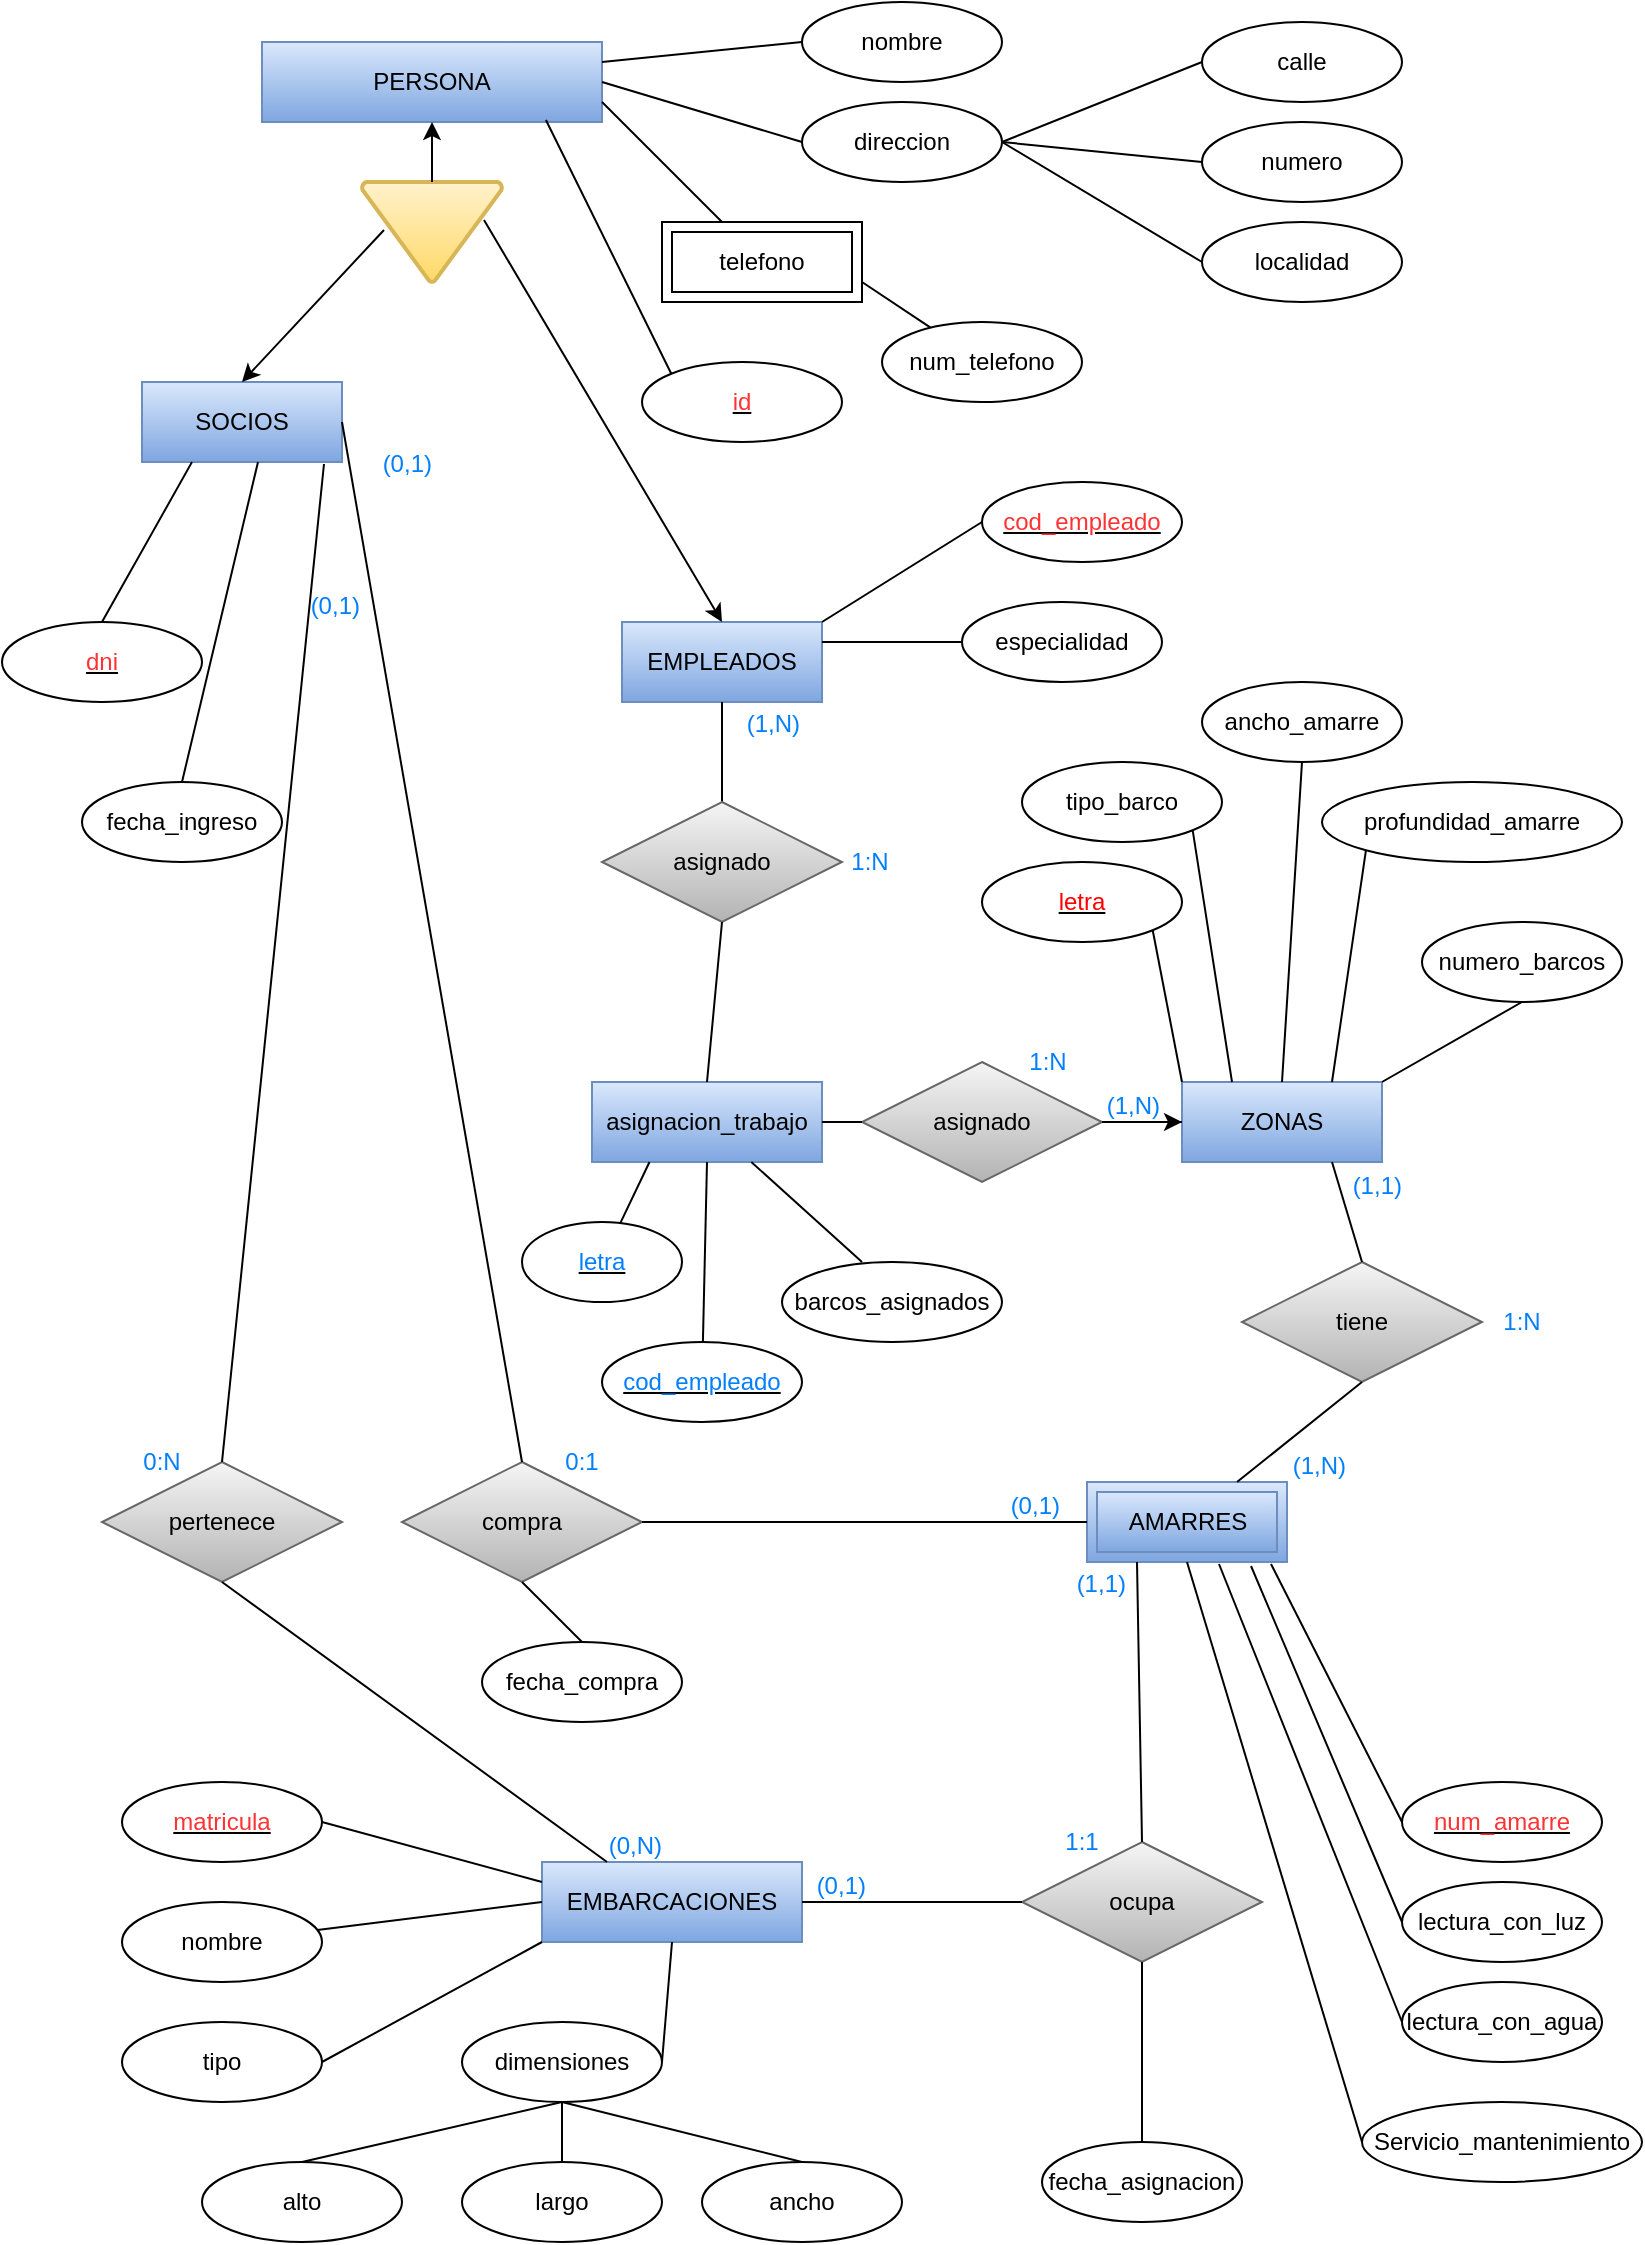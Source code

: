 <mxfile version="13.9.9" type="device"><diagram id="R2lEEEUBdFMjLlhIrx00" name="Page-1"><mxGraphModel dx="1086" dy="776" grid="1" gridSize="10" guides="1" tooltips="1" connect="1" arrows="1" fold="1" page="1" pageScale="1" pageWidth="827" pageHeight="1169" math="0" shadow="0" extFonts="Permanent Marker^https://fonts.googleapis.com/css?family=Permanent+Marker"><root><mxCell id="0"/><mxCell id="1" parent="0"/><mxCell id="LPKPmYWcQGekoc84c3R1-1" value="SOCIOS" style="whiteSpace=wrap;html=1;align=center;fillColor=#dae8fc;strokeColor=#6c8ebf;gradientColor=#7ea6e0;" parent="1" vertex="1"><mxGeometry x="70" y="210" width="100" height="40" as="geometry"/></mxCell><mxCell id="LPKPmYWcQGekoc84c3R1-2" value="AMARRES" style="shape=ext;margin=3;double=1;whiteSpace=wrap;html=1;align=center;fillColor=#dae8fc;strokeColor=#6c8ebf;gradientColor=#7ea6e0;" parent="1" vertex="1"><mxGeometry x="542.5" y="760" width="100" height="40" as="geometry"/></mxCell><mxCell id="LPKPmYWcQGekoc84c3R1-3" value="EMBARCACIONES" style="whiteSpace=wrap;html=1;align=center;fillColor=#dae8fc;strokeColor=#6c8ebf;gradientColor=#7ea6e0;" parent="1" vertex="1"><mxGeometry x="270" y="950" width="130" height="40" as="geometry"/></mxCell><mxCell id="LPKPmYWcQGekoc84c3R1-4" value="ZONAS" style="whiteSpace=wrap;html=1;align=center;fillColor=#dae8fc;strokeColor=#6c8ebf;gradientColor=#7ea6e0;" parent="1" vertex="1"><mxGeometry x="590" y="560" width="100" height="40" as="geometry"/></mxCell><mxCell id="LPKPmYWcQGekoc84c3R1-5" value="EMPLEADOS" style="whiteSpace=wrap;html=1;align=center;fillColor=#dae8fc;strokeColor=#6c8ebf;gradientColor=#7ea6e0;" parent="1" vertex="1"><mxGeometry x="310" y="330" width="100" height="40" as="geometry"/></mxCell><mxCell id="LPKPmYWcQGekoc84c3R1-9" value="PERSONA" style="whiteSpace=wrap;html=1;align=center;fillColor=#dae8fc;strokeColor=#6c8ebf;gradientColor=#7ea6e0;" parent="1" vertex="1"><mxGeometry x="130" y="40" width="170" height="40" as="geometry"/></mxCell><mxCell id="LPKPmYWcQGekoc84c3R1-10" value="" style="strokeWidth=2;html=1;shape=mxgraph.flowchart.merge_or_storage;whiteSpace=wrap;fillColor=#fff2cc;strokeColor=#d6b656;gradientColor=#ffd966;" parent="1" vertex="1"><mxGeometry x="180" y="110" width="70" height="50" as="geometry"/></mxCell><mxCell id="LPKPmYWcQGekoc84c3R1-17" value="" style="endArrow=classic;html=1;entryX=0.5;entryY=1;entryDx=0;entryDy=0;exitX=0.5;exitY=0;exitDx=0;exitDy=0;exitPerimeter=0;" parent="1" source="LPKPmYWcQGekoc84c3R1-10" target="LPKPmYWcQGekoc84c3R1-9" edge="1"><mxGeometry width="50" height="50" relative="1" as="geometry"><mxPoint x="440" y="430" as="sourcePoint"/><mxPoint x="490" y="380" as="targetPoint"/></mxGeometry></mxCell><mxCell id="LPKPmYWcQGekoc84c3R1-21" value="" style="endArrow=classic;html=1;entryX=0.5;entryY=0;entryDx=0;entryDy=0;" parent="1" target="LPKPmYWcQGekoc84c3R1-5" edge="1"><mxGeometry width="50" height="50" relative="1" as="geometry"><mxPoint x="241" y="129" as="sourcePoint"/><mxPoint x="490" y="380" as="targetPoint"/></mxGeometry></mxCell><mxCell id="LPKPmYWcQGekoc84c3R1-22" value="" style="endArrow=classic;html=1;entryX=0.5;entryY=0;entryDx=0;entryDy=0;exitX=0.157;exitY=0.48;exitDx=0;exitDy=0;exitPerimeter=0;" parent="1" source="LPKPmYWcQGekoc84c3R1-10" target="LPKPmYWcQGekoc84c3R1-1" edge="1"><mxGeometry width="50" height="50" relative="1" as="geometry"><mxPoint x="440" y="430" as="sourcePoint"/><mxPoint x="490" y="380" as="targetPoint"/></mxGeometry></mxCell><mxCell id="LPKPmYWcQGekoc84c3R1-23" value="nombre" style="ellipse;whiteSpace=wrap;html=1;align=center;" parent="1" vertex="1"><mxGeometry x="400" y="20" width="100" height="40" as="geometry"/></mxCell><mxCell id="LPKPmYWcQGekoc84c3R1-24" value="num_telefono" style="ellipse;whiteSpace=wrap;html=1;align=center;" parent="1" vertex="1"><mxGeometry x="440" y="180" width="100" height="40" as="geometry"/></mxCell><mxCell id="LPKPmYWcQGekoc84c3R1-25" value="direccion" style="ellipse;whiteSpace=wrap;html=1;align=center;" parent="1" vertex="1"><mxGeometry x="400" y="70" width="100" height="40" as="geometry"/></mxCell><mxCell id="LPKPmYWcQGekoc84c3R1-26" value="" style="endArrow=none;html=1;rounded=0;exitX=1;exitY=0.25;exitDx=0;exitDy=0;entryX=0;entryY=0.5;entryDx=0;entryDy=0;" parent="1" source="LPKPmYWcQGekoc84c3R1-9" target="LPKPmYWcQGekoc84c3R1-23" edge="1"><mxGeometry relative="1" as="geometry"><mxPoint x="380" y="410" as="sourcePoint"/><mxPoint x="540" y="410" as="targetPoint"/></mxGeometry></mxCell><mxCell id="LPKPmYWcQGekoc84c3R1-27" value="" style="endArrow=none;html=1;rounded=0;exitX=1;exitY=0.5;exitDx=0;exitDy=0;entryX=0;entryY=0.5;entryDx=0;entryDy=0;" parent="1" source="LPKPmYWcQGekoc84c3R1-9" target="LPKPmYWcQGekoc84c3R1-25" edge="1"><mxGeometry relative="1" as="geometry"><mxPoint x="380" y="100" as="sourcePoint"/><mxPoint x="540" y="100" as="targetPoint"/></mxGeometry></mxCell><mxCell id="LPKPmYWcQGekoc84c3R1-29" value="fecha_ingreso" style="ellipse;whiteSpace=wrap;html=1;align=center;" parent="1" vertex="1"><mxGeometry x="40" y="410" width="100" height="40" as="geometry"/></mxCell><mxCell id="LPKPmYWcQGekoc84c3R1-30" value="&lt;font color=&quot;#ff3333&quot;&gt;dni&lt;/font&gt;" style="ellipse;whiteSpace=wrap;html=1;align=center;fontStyle=4;" parent="1" vertex="1"><mxGeometry y="330" width="100" height="40" as="geometry"/></mxCell><mxCell id="LPKPmYWcQGekoc84c3R1-31" value="" style="endArrow=none;html=1;rounded=0;exitX=0.25;exitY=1;exitDx=0;exitDy=0;entryX=0.5;entryY=0;entryDx=0;entryDy=0;" parent="1" source="LPKPmYWcQGekoc84c3R1-1" target="LPKPmYWcQGekoc84c3R1-30" edge="1"><mxGeometry relative="1" as="geometry"><mxPoint x="380" y="300" as="sourcePoint"/><mxPoint x="540" y="300" as="targetPoint"/></mxGeometry></mxCell><mxCell id="LPKPmYWcQGekoc84c3R1-32" value="" style="endArrow=none;html=1;rounded=0;exitX=0.58;exitY=1;exitDx=0;exitDy=0;exitPerimeter=0;entryX=0.5;entryY=0;entryDx=0;entryDy=0;" parent="1" source="LPKPmYWcQGekoc84c3R1-1" target="LPKPmYWcQGekoc84c3R1-29" edge="1"><mxGeometry relative="1" as="geometry"><mxPoint x="350" y="300" as="sourcePoint"/><mxPoint x="510" y="300" as="targetPoint"/></mxGeometry></mxCell><mxCell id="LPKPmYWcQGekoc84c3R1-33" value="nombre" style="ellipse;whiteSpace=wrap;html=1;align=center;" parent="1" vertex="1"><mxGeometry x="60" y="970" width="100" height="40" as="geometry"/></mxCell><mxCell id="LPKPmYWcQGekoc84c3R1-34" value="tipo" style="ellipse;whiteSpace=wrap;html=1;align=center;" parent="1" vertex="1"><mxGeometry x="60" y="1030" width="100" height="40" as="geometry"/></mxCell><mxCell id="LPKPmYWcQGekoc84c3R1-35" value="dimensiones" style="ellipse;whiteSpace=wrap;html=1;align=center;" parent="1" vertex="1"><mxGeometry x="230" y="1030" width="100" height="40" as="geometry"/></mxCell><mxCell id="LPKPmYWcQGekoc84c3R1-36" value="&lt;font color=&quot;#ff3333&quot;&gt;matricula&lt;/font&gt;" style="ellipse;whiteSpace=wrap;html=1;align=center;fontStyle=4;" parent="1" vertex="1"><mxGeometry x="60" y="910" width="100" height="40" as="geometry"/></mxCell><mxCell id="LPKPmYWcQGekoc84c3R1-37" value="" style="endArrow=none;html=1;rounded=0;entryX=1;entryY=0.5;entryDx=0;entryDy=0;exitX=0;exitY=0.25;exitDx=0;exitDy=0;" parent="1" source="LPKPmYWcQGekoc84c3R1-3" target="LPKPmYWcQGekoc84c3R1-36" edge="1"><mxGeometry relative="1" as="geometry"><mxPoint x="280" y="539" as="sourcePoint"/><mxPoint x="510" y="600" as="targetPoint"/></mxGeometry></mxCell><mxCell id="LPKPmYWcQGekoc84c3R1-38" value="" style="endArrow=none;html=1;rounded=0;exitX=0;exitY=0.5;exitDx=0;exitDy=0;" parent="1" source="LPKPmYWcQGekoc84c3R1-3" target="LPKPmYWcQGekoc84c3R1-33" edge="1"><mxGeometry relative="1" as="geometry"><mxPoint x="201" y="500" as="sourcePoint"/><mxPoint x="510" y="600" as="targetPoint"/></mxGeometry></mxCell><mxCell id="LPKPmYWcQGekoc84c3R1-39" value="" style="endArrow=none;html=1;rounded=0;entryX=1;entryY=0.5;entryDx=0;entryDy=0;exitX=0.5;exitY=1;exitDx=0;exitDy=0;" parent="1" source="LPKPmYWcQGekoc84c3R1-3" target="LPKPmYWcQGekoc84c3R1-35" edge="1"><mxGeometry relative="1" as="geometry"><mxPoint x="350" y="730" as="sourcePoint"/><mxPoint x="510" y="600" as="targetPoint"/></mxGeometry></mxCell><mxCell id="LPKPmYWcQGekoc84c3R1-40" value="" style="endArrow=none;html=1;rounded=0;exitX=0;exitY=1;exitDx=0;exitDy=0;entryX=1;entryY=0.5;entryDx=0;entryDy=0;" parent="1" source="LPKPmYWcQGekoc84c3R1-3" target="LPKPmYWcQGekoc84c3R1-34" edge="1"><mxGeometry relative="1" as="geometry"><mxPoint x="350" y="600" as="sourcePoint"/><mxPoint x="510" y="600" as="targetPoint"/></mxGeometry></mxCell><mxCell id="LPKPmYWcQGekoc84c3R1-41" value="lectura_con_agua" style="ellipse;whiteSpace=wrap;html=1;align=center;" parent="1" vertex="1"><mxGeometry x="700" y="1010" width="100" height="40" as="geometry"/></mxCell><mxCell id="LPKPmYWcQGekoc84c3R1-42" value="lectura_con_luz" style="ellipse;whiteSpace=wrap;html=1;align=center;" parent="1" vertex="1"><mxGeometry x="700" y="960" width="100" height="40" as="geometry"/></mxCell><mxCell id="LPKPmYWcQGekoc84c3R1-43" value="Servicio_mantenimiento" style="ellipse;whiteSpace=wrap;html=1;align=center;" parent="1" vertex="1"><mxGeometry x="680" y="1070" width="140" height="40" as="geometry"/></mxCell><mxCell id="LPKPmYWcQGekoc84c3R1-44" value="&lt;font color=&quot;#ff3333&quot;&gt;num_amarre&lt;/font&gt;" style="ellipse;whiteSpace=wrap;html=1;align=center;fontStyle=4;" parent="1" vertex="1"><mxGeometry x="700" y="910" width="100" height="40" as="geometry"/></mxCell><mxCell id="LPKPmYWcQGekoc84c3R1-45" value="" style="endArrow=none;html=1;rounded=0;entryX=0;entryY=0.5;entryDx=0;entryDy=0;exitX=0.92;exitY=1.025;exitDx=0;exitDy=0;exitPerimeter=0;" parent="1" source="LPKPmYWcQGekoc84c3R1-2" target="LPKPmYWcQGekoc84c3R1-44" edge="1"><mxGeometry relative="1" as="geometry"><mxPoint x="350" y="600" as="sourcePoint"/><mxPoint x="510" y="600" as="targetPoint"/></mxGeometry></mxCell><mxCell id="LPKPmYWcQGekoc84c3R1-46" value="" style="endArrow=none;html=1;rounded=0;entryX=0;entryY=0.5;entryDx=0;entryDy=0;exitX=0.5;exitY=1;exitDx=0;exitDy=0;" parent="1" source="LPKPmYWcQGekoc84c3R1-2" target="LPKPmYWcQGekoc84c3R1-43" edge="1"><mxGeometry relative="1" as="geometry"><mxPoint x="350" y="600" as="sourcePoint"/><mxPoint x="510" y="600" as="targetPoint"/></mxGeometry></mxCell><mxCell id="LPKPmYWcQGekoc84c3R1-47" value="" style="endArrow=none;html=1;rounded=0;entryX=0;entryY=0.5;entryDx=0;entryDy=0;exitX=0.82;exitY=1.05;exitDx=0;exitDy=0;exitPerimeter=0;" parent="1" source="LPKPmYWcQGekoc84c3R1-2" target="LPKPmYWcQGekoc84c3R1-42" edge="1"><mxGeometry relative="1" as="geometry"><mxPoint x="640" y="810" as="sourcePoint"/><mxPoint x="510" y="600" as="targetPoint"/></mxGeometry></mxCell><mxCell id="LPKPmYWcQGekoc84c3R1-48" value="" style="endArrow=none;html=1;rounded=0;entryX=0;entryY=0.5;entryDx=0;entryDy=0;exitX=0.66;exitY=1.025;exitDx=0;exitDy=0;exitPerimeter=0;" parent="1" source="LPKPmYWcQGekoc84c3R1-2" target="LPKPmYWcQGekoc84c3R1-41" edge="1"><mxGeometry relative="1" as="geometry"><mxPoint x="350" y="600" as="sourcePoint"/><mxPoint x="510" y="600" as="targetPoint"/></mxGeometry></mxCell><mxCell id="LPKPmYWcQGekoc84c3R1-49" value="pertenece" style="shape=rhombus;perimeter=rhombusPerimeter;whiteSpace=wrap;html=1;align=center;fillColor=#f5f5f5;strokeColor=#666666;gradientColor=#b3b3b3;" parent="1" vertex="1"><mxGeometry x="50" y="750" width="120" height="60" as="geometry"/></mxCell><mxCell id="LPKPmYWcQGekoc84c3R1-50" value="" style="endArrow=none;html=1;rounded=0;exitX=0.5;exitY=1;exitDx=0;exitDy=0;entryX=0.25;entryY=0;entryDx=0;entryDy=0;" parent="1" source="LPKPmYWcQGekoc84c3R1-49" target="LPKPmYWcQGekoc84c3R1-3" edge="1"><mxGeometry relative="1" as="geometry"><mxPoint x="350" y="400" as="sourcePoint"/><mxPoint x="510" y="400" as="targetPoint"/></mxGeometry></mxCell><mxCell id="LPKPmYWcQGekoc84c3R1-51" value="&lt;font color=&quot;#007fff&quot;&gt;(0,N)&lt;/font&gt;" style="resizable=0;html=1;align=right;verticalAlign=bottom;" parent="LPKPmYWcQGekoc84c3R1-50" connectable="0" vertex="1"><mxGeometry x="1" relative="1" as="geometry"><mxPoint x="27.56" y="0.19" as="offset"/></mxGeometry></mxCell><mxCell id="LPKPmYWcQGekoc84c3R1-52" value="" style="endArrow=none;html=1;rounded=0;entryX=0.91;entryY=1.025;entryDx=0;entryDy=0;exitX=0.5;exitY=0;exitDx=0;exitDy=0;entryPerimeter=0;" parent="1" source="LPKPmYWcQGekoc84c3R1-49" target="LPKPmYWcQGekoc84c3R1-1" edge="1"><mxGeometry relative="1" as="geometry"><mxPoint x="350" y="400" as="sourcePoint"/><mxPoint x="510" y="400" as="targetPoint"/></mxGeometry></mxCell><mxCell id="LPKPmYWcQGekoc84c3R1-53" value="&lt;font color=&quot;#007fff&quot;&gt;(0,1)&lt;/font&gt;" style="resizable=0;html=1;align=right;verticalAlign=bottom;" parent="LPKPmYWcQGekoc84c3R1-52" connectable="0" vertex="1"><mxGeometry x="1" relative="1" as="geometry"><mxPoint x="18.96" y="79.4" as="offset"/></mxGeometry></mxCell><mxCell id="LPKPmYWcQGekoc84c3R1-54" value="compra" style="shape=rhombus;perimeter=rhombusPerimeter;whiteSpace=wrap;html=1;align=center;fillColor=#f5f5f5;strokeColor=#666666;gradientColor=#b3b3b3;" parent="1" vertex="1"><mxGeometry x="200" y="750" width="120" height="60" as="geometry"/></mxCell><mxCell id="LPKPmYWcQGekoc84c3R1-55" value="" style="endArrow=none;html=1;rounded=0;exitX=1;exitY=0.5;exitDx=0;exitDy=0;entryX=0.5;entryY=0;entryDx=0;entryDy=0;" parent="1" source="LPKPmYWcQGekoc84c3R1-1" target="LPKPmYWcQGekoc84c3R1-54" edge="1"><mxGeometry relative="1" as="geometry"><mxPoint x="350" y="400" as="sourcePoint"/><mxPoint x="510" y="400" as="targetPoint"/><Array as="points"/></mxGeometry></mxCell><mxCell id="LPKPmYWcQGekoc84c3R1-56" value="" style="endArrow=none;html=1;rounded=0;entryX=0;entryY=0.5;entryDx=0;entryDy=0;exitX=1;exitY=0.5;exitDx=0;exitDy=0;" parent="1" source="LPKPmYWcQGekoc84c3R1-54" target="LPKPmYWcQGekoc84c3R1-2" edge="1"><mxGeometry relative="1" as="geometry"><mxPoint x="350" y="400" as="sourcePoint"/><mxPoint x="510" y="400" as="targetPoint"/></mxGeometry></mxCell><mxCell id="LPKPmYWcQGekoc84c3R1-57" value="&lt;span style=&quot;color: rgb(0 , 127 , 255)&quot;&gt;(0,1)&lt;/span&gt;" style="resizable=0;html=1;align=right;verticalAlign=bottom;" parent="LPKPmYWcQGekoc84c3R1-56" connectable="0" vertex="1"><mxGeometry x="1" relative="1" as="geometry"><mxPoint x="-13" as="offset"/></mxGeometry></mxCell><mxCell id="LPKPmYWcQGekoc84c3R1-61" value="" style="endArrow=none;html=1;rounded=0;entryX=0.5;entryY=1;entryDx=0;entryDy=0;exitX=0.5;exitY=0;exitDx=0;exitDy=0;" parent="1" target="LPKPmYWcQGekoc84c3R1-54" edge="1"><mxGeometry relative="1" as="geometry"><mxPoint x="290" y="840" as="sourcePoint"/><mxPoint x="510" y="400" as="targetPoint"/></mxGeometry></mxCell><mxCell id="LPKPmYWcQGekoc84c3R1-62" value="ocupa" style="shape=rhombus;perimeter=rhombusPerimeter;whiteSpace=wrap;html=1;align=center;fillColor=#f5f5f5;strokeColor=#666666;gradientColor=#b3b3b3;" parent="1" vertex="1"><mxGeometry x="510" y="940" width="120" height="60" as="geometry"/></mxCell><mxCell id="LPKPmYWcQGekoc84c3R1-63" value="" style="endArrow=none;html=1;rounded=0;entryX=0.25;entryY=1;entryDx=0;entryDy=0;exitX=0.5;exitY=0;exitDx=0;exitDy=0;" parent="1" source="LPKPmYWcQGekoc84c3R1-62" target="LPKPmYWcQGekoc84c3R1-2" edge="1"><mxGeometry relative="1" as="geometry"><mxPoint x="350" y="560" as="sourcePoint"/><mxPoint x="510" y="560" as="targetPoint"/></mxGeometry></mxCell><mxCell id="LPKPmYWcQGekoc84c3R1-64" value="&lt;span style=&quot;color: rgb(0 , 127 , 255)&quot;&gt;(1,1)&lt;/span&gt;" style="resizable=0;html=1;align=right;verticalAlign=bottom;" parent="LPKPmYWcQGekoc84c3R1-63" connectable="0" vertex="1"><mxGeometry x="1" relative="1" as="geometry"><mxPoint x="-4.93" y="19.62" as="offset"/></mxGeometry></mxCell><mxCell id="LPKPmYWcQGekoc84c3R1-65" value="" style="endArrow=none;html=1;rounded=0;entryX=1;entryY=0.5;entryDx=0;entryDy=0;exitX=0;exitY=0.5;exitDx=0;exitDy=0;" parent="1" source="LPKPmYWcQGekoc84c3R1-62" target="LPKPmYWcQGekoc84c3R1-3" edge="1"><mxGeometry relative="1" as="geometry"><mxPoint x="350" y="560" as="sourcePoint"/><mxPoint x="510" y="560" as="targetPoint"/><Array as="points"><mxPoint x="470" y="970"/></Array></mxGeometry></mxCell><mxCell id="LPKPmYWcQGekoc84c3R1-66" value="&lt;span style=&quot;color: rgb(0 , 127 , 255)&quot;&gt;(0,1)&lt;/span&gt;" style="resizable=0;html=1;align=right;verticalAlign=bottom;" parent="LPKPmYWcQGekoc84c3R1-65" connectable="0" vertex="1"><mxGeometry x="1" relative="1" as="geometry"><mxPoint x="32.5" as="offset"/></mxGeometry></mxCell><mxCell id="LPKPmYWcQGekoc84c3R1-68" value="" style="endArrow=none;html=1;rounded=0;entryX=0.5;entryY=1;entryDx=0;entryDy=0;exitX=0.5;exitY=0;exitDx=0;exitDy=0;" parent="1" target="LPKPmYWcQGekoc84c3R1-62" edge="1"><mxGeometry relative="1" as="geometry"><mxPoint x="570" y="1090" as="sourcePoint"/><mxPoint x="510" y="560" as="targetPoint"/></mxGeometry></mxCell><mxCell id="LPKPmYWcQGekoc84c3R1-69" value="tiene" style="shape=rhombus;perimeter=rhombusPerimeter;whiteSpace=wrap;html=1;align=center;fillColor=#f5f5f5;strokeColor=#666666;gradientColor=#b3b3b3;" parent="1" vertex="1"><mxGeometry x="620" y="650" width="120" height="60" as="geometry"/></mxCell><mxCell id="LPKPmYWcQGekoc84c3R1-70" value="" style="endArrow=none;html=1;rounded=0;entryX=0.75;entryY=1;entryDx=0;entryDy=0;exitX=0.5;exitY=0;exitDx=0;exitDy=0;" parent="1" source="LPKPmYWcQGekoc84c3R1-69" target="LPKPmYWcQGekoc84c3R1-4" edge="1"><mxGeometry relative="1" as="geometry"><mxPoint x="350" y="560" as="sourcePoint"/><mxPoint x="510" y="560" as="targetPoint"/></mxGeometry></mxCell><mxCell id="LPKPmYWcQGekoc84c3R1-71" value="&lt;span style=&quot;color: rgb(0 , 127 , 255)&quot;&gt;(1,1)&lt;/span&gt;" style="resizable=0;html=1;align=right;verticalAlign=bottom;" parent="LPKPmYWcQGekoc84c3R1-70" connectable="0" vertex="1"><mxGeometry x="1" relative="1" as="geometry"><mxPoint x="35.04" y="19.97" as="offset"/></mxGeometry></mxCell><mxCell id="LPKPmYWcQGekoc84c3R1-72" value="" style="endArrow=none;html=1;rounded=0;entryX=0.75;entryY=0;entryDx=0;entryDy=0;exitX=0.5;exitY=1;exitDx=0;exitDy=0;" parent="1" source="LPKPmYWcQGekoc84c3R1-69" target="LPKPmYWcQGekoc84c3R1-2" edge="1"><mxGeometry relative="1" as="geometry"><mxPoint x="350" y="560" as="sourcePoint"/><mxPoint x="510" y="560" as="targetPoint"/></mxGeometry></mxCell><mxCell id="LPKPmYWcQGekoc84c3R1-73" value="&lt;span style=&quot;color: rgb(0 , 127 , 255)&quot;&gt;(1,N)&lt;/span&gt;" style="resizable=0;html=1;align=right;verticalAlign=bottom;" parent="LPKPmYWcQGekoc84c3R1-72" connectable="0" vertex="1"><mxGeometry x="1" relative="1" as="geometry"><mxPoint x="54.69" y="0.19" as="offset"/></mxGeometry></mxCell><mxCell id="Xcz89lNE44tiMitA4Vwm-18" value="" style="edgeStyle=orthogonalEdgeStyle;rounded=0;orthogonalLoop=1;jettySize=auto;html=1;" parent="1" source="LPKPmYWcQGekoc84c3R1-74" target="LPKPmYWcQGekoc84c3R1-4" edge="1"><mxGeometry relative="1" as="geometry"/></mxCell><mxCell id="LPKPmYWcQGekoc84c3R1-74" value="asignado" style="shape=rhombus;perimeter=rhombusPerimeter;whiteSpace=wrap;html=1;align=center;fillColor=#f5f5f5;strokeColor=#666666;gradientColor=#b3b3b3;" parent="1" vertex="1"><mxGeometry x="430" y="550" width="120" height="60" as="geometry"/></mxCell><mxCell id="LPKPmYWcQGekoc84c3R1-75" value="" style="endArrow=none;html=1;rounded=0;entryX=0.5;entryY=1;entryDx=0;entryDy=0;" parent="1" target="LPKPmYWcQGekoc84c3R1-5" edge="1"><mxGeometry relative="1" as="geometry"><mxPoint x="360" y="420" as="sourcePoint"/><mxPoint x="510" y="460" as="targetPoint"/></mxGeometry></mxCell><mxCell id="LPKPmYWcQGekoc84c3R1-76" value="&lt;span style=&quot;color: rgb(0 , 127 , 255)&quot;&gt;(1,N)&lt;/span&gt;" style="resizable=0;html=1;align=right;verticalAlign=bottom;" parent="LPKPmYWcQGekoc84c3R1-75" connectable="0" vertex="1"><mxGeometry x="1" relative="1" as="geometry"><mxPoint x="39.89" y="19.58" as="offset"/></mxGeometry></mxCell><mxCell id="LPKPmYWcQGekoc84c3R1-77" value="" style="endArrow=none;html=1;rounded=0;entryX=0;entryY=0.5;entryDx=0;entryDy=0;exitX=1;exitY=0.5;exitDx=0;exitDy=0;" parent="1" source="LPKPmYWcQGekoc84c3R1-74" target="LPKPmYWcQGekoc84c3R1-4" edge="1"><mxGeometry relative="1" as="geometry"><mxPoint x="350" y="460" as="sourcePoint"/><mxPoint x="510" y="460" as="targetPoint"/></mxGeometry></mxCell><mxCell id="LPKPmYWcQGekoc84c3R1-78" value="&lt;span style=&quot;color: rgb(0 , 127 , 255)&quot;&gt;(1,N)&lt;/span&gt;" style="resizable=0;html=1;align=right;verticalAlign=bottom;" parent="LPKPmYWcQGekoc84c3R1-77" connectable="0" vertex="1"><mxGeometry x="1" relative="1" as="geometry"><mxPoint x="-10.5" as="offset"/></mxGeometry></mxCell><mxCell id="LPKPmYWcQGekoc84c3R1-79" value="&lt;font color=&quot;#007fff&quot;&gt;0:N&lt;/font&gt;" style="text;html=1;strokeColor=none;fillColor=none;align=center;verticalAlign=middle;whiteSpace=wrap;rounded=0;" parent="1" vertex="1"><mxGeometry x="60" y="740" width="40" height="20" as="geometry"/></mxCell><mxCell id="LPKPmYWcQGekoc84c3R1-81" value="&lt;font color=&quot;#007fff&quot;&gt;(0,1)&lt;/font&gt;" style="resizable=0;html=1;align=right;verticalAlign=bottom;" parent="1" connectable="0" vertex="1"><mxGeometry x="215.002" y="259.997" as="geometry"/></mxCell><mxCell id="LPKPmYWcQGekoc84c3R1-82" value="&lt;span style=&quot;color: rgb(0 , 127 , 255) ; text-align: right&quot;&gt;0:1&lt;/span&gt;" style="text;html=1;strokeColor=none;fillColor=none;align=center;verticalAlign=middle;whiteSpace=wrap;rounded=0;" parent="1" vertex="1"><mxGeometry x="270" y="740" width="40" height="20" as="geometry"/></mxCell><mxCell id="LPKPmYWcQGekoc84c3R1-84" value="&lt;span style=&quot;color: rgb(0 , 127 , 255) ; text-align: right&quot;&gt;1:N&lt;/span&gt;" style="text;html=1;strokeColor=none;fillColor=none;align=center;verticalAlign=middle;whiteSpace=wrap;rounded=0;" parent="1" vertex="1"><mxGeometry x="740" y="670" width="40" height="20" as="geometry"/></mxCell><mxCell id="LPKPmYWcQGekoc84c3R1-85" value="&lt;font color=&quot;#007fff&quot;&gt;1:1&lt;/font&gt;" style="text;html=1;strokeColor=none;fillColor=none;align=center;verticalAlign=middle;whiteSpace=wrap;rounded=0;" parent="1" vertex="1"><mxGeometry x="520" y="930" width="40" height="20" as="geometry"/></mxCell><mxCell id="LPKPmYWcQGekoc84c3R1-86" value="&lt;div style=&quot;text-align: right&quot;&gt;&lt;font color=&quot;#007fff&quot;&gt;1:N&lt;/font&gt;&lt;/div&gt;" style="text;html=1;strokeColor=none;fillColor=none;align=center;verticalAlign=middle;whiteSpace=wrap;rounded=0;" parent="1" vertex="1"><mxGeometry x="502.5" y="540" width="40" height="20" as="geometry"/></mxCell><mxCell id="tJMV7f-tymhns5aM6j7D-17" value="" style="endArrow=none;html=1;rounded=0;exitX=1;exitY=0.75;exitDx=0;exitDy=0;" parent="1" source="Xcz89lNE44tiMitA4Vwm-3" target="LPKPmYWcQGekoc84c3R1-24" edge="1"><mxGeometry relative="1" as="geometry"><mxPoint x="300" y="70" as="sourcePoint"/><mxPoint x="364" y="170" as="targetPoint"/></mxGeometry></mxCell><mxCell id="q0Yb79RfISEoEir5U-2b-2" value="&lt;font color=&quot;#ff3333&quot;&gt;cod_empleado&lt;/font&gt;" style="ellipse;whiteSpace=wrap;html=1;align=center;fontStyle=4;" parent="1" vertex="1"><mxGeometry x="490" y="260" width="100" height="40" as="geometry"/></mxCell><mxCell id="q0Yb79RfISEoEir5U-2b-3" value="especialidad" style="ellipse;whiteSpace=wrap;html=1;align=center;" parent="1" vertex="1"><mxGeometry x="480" y="320" width="100" height="40" as="geometry"/></mxCell><mxCell id="q0Yb79RfISEoEir5U-2b-4" value="" style="endArrow=none;html=1;rounded=0;exitX=1;exitY=1;exitDx=0;exitDy=0;entryX=0.25;entryY=0;entryDx=0;entryDy=0;" parent="1" source="q0Yb79RfISEoEir5U-2b-10" target="LPKPmYWcQGekoc84c3R1-4" edge="1"><mxGeometry relative="1" as="geometry"><mxPoint x="330" y="370" as="sourcePoint"/><mxPoint x="490" y="370" as="targetPoint"/></mxGeometry></mxCell><mxCell id="q0Yb79RfISEoEir5U-2b-6" value="" style="endArrow=none;html=1;rounded=0;exitX=1;exitY=0;exitDx=0;exitDy=0;entryX=0;entryY=0.5;entryDx=0;entryDy=0;" parent="1" source="LPKPmYWcQGekoc84c3R1-5" target="q0Yb79RfISEoEir5U-2b-2" edge="1"><mxGeometry relative="1" as="geometry"><mxPoint x="330" y="370" as="sourcePoint"/><mxPoint x="490" y="370" as="targetPoint"/></mxGeometry></mxCell><mxCell id="q0Yb79RfISEoEir5U-2b-7" value="" style="endArrow=none;html=1;rounded=0;exitX=1;exitY=0.25;exitDx=0;exitDy=0;entryX=0;entryY=0.5;entryDx=0;entryDy=0;" parent="1" source="LPKPmYWcQGekoc84c3R1-5" target="q0Yb79RfISEoEir5U-2b-3" edge="1"><mxGeometry relative="1" as="geometry"><mxPoint x="330" y="370" as="sourcePoint"/><mxPoint x="490" y="370" as="targetPoint"/></mxGeometry></mxCell><mxCell id="q0Yb79RfISEoEir5U-2b-9" value="&lt;font color=&quot;#ff0000&quot;&gt;letra&lt;/font&gt;" style="ellipse;whiteSpace=wrap;html=1;align=center;fontStyle=4;" parent="1" vertex="1"><mxGeometry x="490" y="450" width="100" height="40" as="geometry"/></mxCell><mxCell id="q0Yb79RfISEoEir5U-2b-10" value="tipo_barco" style="ellipse;whiteSpace=wrap;html=1;align=center;" parent="1" vertex="1"><mxGeometry x="510" y="400" width="100" height="40" as="geometry"/></mxCell><mxCell id="q0Yb79RfISEoEir5U-2b-11" value="numero_barcos" style="ellipse;whiteSpace=wrap;html=1;align=center;" parent="1" vertex="1"><mxGeometry x="710" y="480" width="100" height="40" as="geometry"/></mxCell><mxCell id="q0Yb79RfISEoEir5U-2b-12" value="profundidad_amarre" style="ellipse;whiteSpace=wrap;html=1;align=center;" parent="1" vertex="1"><mxGeometry x="660" y="410" width="150" height="40" as="geometry"/></mxCell><mxCell id="q0Yb79RfISEoEir5U-2b-13" value="ancho_amarre" style="ellipse;whiteSpace=wrap;html=1;align=center;" parent="1" vertex="1"><mxGeometry x="600" y="360" width="100" height="40" as="geometry"/></mxCell><mxCell id="q0Yb79RfISEoEir5U-2b-14" value="" style="endArrow=none;html=1;rounded=0;exitX=1;exitY=1;exitDx=0;exitDy=0;entryX=0;entryY=0;entryDx=0;entryDy=0;" parent="1" source="q0Yb79RfISEoEir5U-2b-9" target="LPKPmYWcQGekoc84c3R1-4" edge="1"><mxGeometry relative="1" as="geometry"><mxPoint x="330" y="530" as="sourcePoint"/><mxPoint x="490" y="530" as="targetPoint"/></mxGeometry></mxCell><mxCell id="q0Yb79RfISEoEir5U-2b-15" value="" style="endArrow=none;html=1;rounded=0;exitX=0.5;exitY=1;exitDx=0;exitDy=0;entryX=0.5;entryY=0;entryDx=0;entryDy=0;" parent="1" source="q0Yb79RfISEoEir5U-2b-13" target="LPKPmYWcQGekoc84c3R1-4" edge="1"><mxGeometry relative="1" as="geometry"><mxPoint x="330" y="530" as="sourcePoint"/><mxPoint x="490" y="530" as="targetPoint"/></mxGeometry></mxCell><mxCell id="q0Yb79RfISEoEir5U-2b-16" value="" style="endArrow=none;html=1;rounded=0;exitX=0;exitY=1;exitDx=0;exitDy=0;entryX=0.75;entryY=0;entryDx=0;entryDy=0;" parent="1" source="q0Yb79RfISEoEir5U-2b-12" target="LPKPmYWcQGekoc84c3R1-4" edge="1"><mxGeometry relative="1" as="geometry"><mxPoint x="330" y="530" as="sourcePoint"/><mxPoint x="490" y="530" as="targetPoint"/></mxGeometry></mxCell><mxCell id="q0Yb79RfISEoEir5U-2b-17" value="" style="endArrow=none;html=1;rounded=0;exitX=0.5;exitY=1;exitDx=0;exitDy=0;entryX=1;entryY=0;entryDx=0;entryDy=0;" parent="1" source="q0Yb79RfISEoEir5U-2b-11" target="LPKPmYWcQGekoc84c3R1-4" edge="1"><mxGeometry relative="1" as="geometry"><mxPoint x="330" y="530" as="sourcePoint"/><mxPoint x="490" y="530" as="targetPoint"/></mxGeometry></mxCell><mxCell id="Xcz89lNE44tiMitA4Vwm-3" value="telefono" style="shape=ext;margin=3;double=1;whiteSpace=wrap;html=1;align=center;" parent="1" vertex="1"><mxGeometry x="330" y="130" width="100" height="40" as="geometry"/></mxCell><mxCell id="Xcz89lNE44tiMitA4Vwm-4" value="" style="endArrow=none;html=1;rounded=0;exitX=1;exitY=0.75;exitDx=0;exitDy=0;" parent="1" source="LPKPmYWcQGekoc84c3R1-9" target="Xcz89lNE44tiMitA4Vwm-3" edge="1"><mxGeometry relative="1" as="geometry"><mxPoint x="300" y="70" as="sourcePoint"/><mxPoint x="464.765" y="182.734" as="targetPoint"/></mxGeometry></mxCell><mxCell id="Xcz89lNE44tiMitA4Vwm-5" value="calle" style="ellipse;whiteSpace=wrap;html=1;align=center;" parent="1" vertex="1"><mxGeometry x="600" y="30" width="100" height="40" as="geometry"/></mxCell><mxCell id="Xcz89lNE44tiMitA4Vwm-6" value="numero" style="ellipse;whiteSpace=wrap;html=1;align=center;" parent="1" vertex="1"><mxGeometry x="600" y="80" width="100" height="40" as="geometry"/></mxCell><mxCell id="Xcz89lNE44tiMitA4Vwm-7" value="localidad" style="ellipse;whiteSpace=wrap;html=1;align=center;" parent="1" vertex="1"><mxGeometry x="600" y="130" width="100" height="40" as="geometry"/></mxCell><mxCell id="Xcz89lNE44tiMitA4Vwm-8" value="" style="endArrow=none;html=1;rounded=0;exitX=1;exitY=0.5;exitDx=0;exitDy=0;entryX=0;entryY=0.5;entryDx=0;entryDy=0;" parent="1" source="LPKPmYWcQGekoc84c3R1-25" target="Xcz89lNE44tiMitA4Vwm-5" edge="1"><mxGeometry relative="1" as="geometry"><mxPoint x="330" y="260" as="sourcePoint"/><mxPoint x="490" y="260" as="targetPoint"/></mxGeometry></mxCell><mxCell id="Xcz89lNE44tiMitA4Vwm-9" value="" style="endArrow=none;html=1;rounded=0;exitX=1;exitY=0.5;exitDx=0;exitDy=0;entryX=0;entryY=0.5;entryDx=0;entryDy=0;" parent="1" source="LPKPmYWcQGekoc84c3R1-25" target="Xcz89lNE44tiMitA4Vwm-6" edge="1"><mxGeometry relative="1" as="geometry"><mxPoint x="330" y="260" as="sourcePoint"/><mxPoint x="490" y="260" as="targetPoint"/></mxGeometry></mxCell><mxCell id="Xcz89lNE44tiMitA4Vwm-10" value="" style="endArrow=none;html=1;rounded=0;exitX=1;exitY=0.5;exitDx=0;exitDy=0;entryX=0;entryY=0.5;entryDx=0;entryDy=0;" parent="1" source="LPKPmYWcQGekoc84c3R1-25" target="Xcz89lNE44tiMitA4Vwm-7" edge="1"><mxGeometry relative="1" as="geometry"><mxPoint x="330" y="260" as="sourcePoint"/><mxPoint x="490" y="260" as="targetPoint"/></mxGeometry></mxCell><mxCell id="Xcz89lNE44tiMitA4Vwm-11" value="alto" style="ellipse;whiteSpace=wrap;html=1;align=center;" parent="1" vertex="1"><mxGeometry x="100" y="1100" width="100" height="40" as="geometry"/></mxCell><mxCell id="Xcz89lNE44tiMitA4Vwm-12" value="largo" style="ellipse;whiteSpace=wrap;html=1;align=center;" parent="1" vertex="1"><mxGeometry x="230" y="1100" width="100" height="40" as="geometry"/></mxCell><mxCell id="Xcz89lNE44tiMitA4Vwm-13" value="ancho" style="ellipse;whiteSpace=wrap;html=1;align=center;" parent="1" vertex="1"><mxGeometry x="350" y="1100" width="100" height="40" as="geometry"/></mxCell><mxCell id="Xcz89lNE44tiMitA4Vwm-14" value="" style="endArrow=none;html=1;rounded=0;exitX=0.5;exitY=1;exitDx=0;exitDy=0;entryX=0.5;entryY=0;entryDx=0;entryDy=0;" parent="1" source="LPKPmYWcQGekoc84c3R1-35" target="Xcz89lNE44tiMitA4Vwm-11" edge="1"><mxGeometry relative="1" as="geometry"><mxPoint x="330" y="1110" as="sourcePoint"/><mxPoint x="490" y="1110" as="targetPoint"/></mxGeometry></mxCell><mxCell id="Xcz89lNE44tiMitA4Vwm-15" value="" style="endArrow=none;html=1;rounded=0;entryX=0.5;entryY=0;entryDx=0;entryDy=0;" parent="1" target="Xcz89lNE44tiMitA4Vwm-12" edge="1"><mxGeometry relative="1" as="geometry"><mxPoint x="280" y="1070" as="sourcePoint"/><mxPoint x="490" y="1110" as="targetPoint"/></mxGeometry></mxCell><mxCell id="Xcz89lNE44tiMitA4Vwm-16" value="" style="endArrow=none;html=1;rounded=0;entryX=0.5;entryY=0;entryDx=0;entryDy=0;" parent="1" target="Xcz89lNE44tiMitA4Vwm-13" edge="1"><mxGeometry relative="1" as="geometry"><mxPoint x="280" y="1070" as="sourcePoint"/><mxPoint x="490" y="1110" as="targetPoint"/></mxGeometry></mxCell><mxCell id="Xcz89lNE44tiMitA4Vwm-19" value="asignacion_trabajo" style="whiteSpace=wrap;html=1;align=center;fillColor=#dae8fc;strokeColor=#6c8ebf;gradientColor=#7ea6e0;" parent="1" vertex="1"><mxGeometry x="295" y="560" width="115" height="40" as="geometry"/></mxCell><mxCell id="Xcz89lNE44tiMitA4Vwm-20" value="asignado" style="shape=rhombus;perimeter=rhombusPerimeter;whiteSpace=wrap;html=1;align=center;fillColor=#f5f5f5;strokeColor=#666666;gradientColor=#b3b3b3;" parent="1" vertex="1"><mxGeometry x="300" y="420" width="120" height="60" as="geometry"/></mxCell><mxCell id="Xcz89lNE44tiMitA4Vwm-21" value="" style="endArrow=none;html=1;rounded=0;exitX=0.5;exitY=1;exitDx=0;exitDy=0;entryX=0.5;entryY=0;entryDx=0;entryDy=0;" parent="1" source="Xcz89lNE44tiMitA4Vwm-20" target="Xcz89lNE44tiMitA4Vwm-19" edge="1"><mxGeometry relative="1" as="geometry"><mxPoint x="330" y="580" as="sourcePoint"/><mxPoint x="490" y="580" as="targetPoint"/></mxGeometry></mxCell><mxCell id="Xcz89lNE44tiMitA4Vwm-22" value="" style="endArrow=none;html=1;rounded=0;exitX=1;exitY=0.5;exitDx=0;exitDy=0;" parent="1" source="Xcz89lNE44tiMitA4Vwm-19" edge="1"><mxGeometry relative="1" as="geometry"><mxPoint x="330" y="580" as="sourcePoint"/><mxPoint x="430" y="580" as="targetPoint"/></mxGeometry></mxCell><mxCell id="Xcz89lNE44tiMitA4Vwm-23" value="&lt;div style=&quot;text-align: right&quot;&gt;&lt;font color=&quot;#007fff&quot;&gt;1:N&lt;/font&gt;&lt;/div&gt;" style="text;html=1;strokeColor=none;fillColor=none;align=center;verticalAlign=middle;whiteSpace=wrap;rounded=0;" parent="1" vertex="1"><mxGeometry x="414" y="440" width="40" height="20" as="geometry"/></mxCell><mxCell id="Xcz89lNE44tiMitA4Vwm-24" value="&lt;font color=&quot;#007fff&quot;&gt;cod_empleado&lt;/font&gt;" style="ellipse;whiteSpace=wrap;html=1;align=center;fontStyle=4;" parent="1" vertex="1"><mxGeometry x="300" y="690" width="100" height="40" as="geometry"/></mxCell><mxCell id="Xcz89lNE44tiMitA4Vwm-25" value="&lt;font color=&quot;#007fff&quot;&gt;letra&lt;/font&gt;" style="ellipse;whiteSpace=wrap;html=1;align=center;fontStyle=4;" parent="1" vertex="1"><mxGeometry x="260" y="630" width="80" height="40" as="geometry"/></mxCell><mxCell id="Xcz89lNE44tiMitA4Vwm-26" value="barcos_asignados" style="ellipse;whiteSpace=wrap;html=1;align=center;" parent="1" vertex="1"><mxGeometry x="390" y="650" width="110" height="40" as="geometry"/></mxCell><mxCell id="Xcz89lNE44tiMitA4Vwm-27" value="" style="endArrow=none;html=1;rounded=0;exitX=0.25;exitY=1;exitDx=0;exitDy=0;" parent="1" source="Xcz89lNE44tiMitA4Vwm-19" target="Xcz89lNE44tiMitA4Vwm-25" edge="1"><mxGeometry relative="1" as="geometry"><mxPoint x="330" y="690" as="sourcePoint"/><mxPoint x="490" y="690" as="targetPoint"/></mxGeometry></mxCell><mxCell id="Xcz89lNE44tiMitA4Vwm-28" value="" style="endArrow=none;html=1;rounded=0;exitX=0.5;exitY=1;exitDx=0;exitDy=0;" parent="1" source="Xcz89lNE44tiMitA4Vwm-19" target="Xcz89lNE44tiMitA4Vwm-24" edge="1"><mxGeometry relative="1" as="geometry"><mxPoint x="330" y="690" as="sourcePoint"/><mxPoint x="490" y="690" as="targetPoint"/></mxGeometry></mxCell><mxCell id="Xcz89lNE44tiMitA4Vwm-29" value="" style="endArrow=none;html=1;rounded=0;" parent="1" source="Xcz89lNE44tiMitA4Vwm-19" edge="1"><mxGeometry relative="1" as="geometry"><mxPoint x="330" y="690" as="sourcePoint"/><mxPoint x="430" y="650" as="targetPoint"/></mxGeometry></mxCell><mxCell id="jCdpRqj9l6i5amx-pAKj-1" value="fecha_compra" style="ellipse;whiteSpace=wrap;html=1;align=center;" parent="1" vertex="1"><mxGeometry x="240" y="840" width="100" height="40" as="geometry"/></mxCell><mxCell id="jCdpRqj9l6i5amx-pAKj-2" value="fecha_asignacion" style="ellipse;whiteSpace=wrap;html=1;align=center;" parent="1" vertex="1"><mxGeometry x="520" y="1090" width="100" height="40" as="geometry"/></mxCell><mxCell id="jCdpRqj9l6i5amx-pAKj-3" value="&lt;font color=&quot;#ff3333&quot;&gt;id&lt;/font&gt;" style="ellipse;whiteSpace=wrap;html=1;align=center;fontStyle=4;" parent="1" vertex="1"><mxGeometry x="320" y="200" width="100" height="40" as="geometry"/></mxCell><mxCell id="jCdpRqj9l6i5amx-pAKj-4" value="" style="endArrow=none;html=1;rounded=0;exitX=0.835;exitY=0.975;exitDx=0;exitDy=0;exitPerimeter=0;entryX=0;entryY=0;entryDx=0;entryDy=0;" parent="1" source="LPKPmYWcQGekoc84c3R1-9" target="jCdpRqj9l6i5amx-pAKj-3" edge="1"><mxGeometry relative="1" as="geometry"><mxPoint x="330" y="400" as="sourcePoint"/><mxPoint x="310" y="190" as="targetPoint"/></mxGeometry></mxCell></root></mxGraphModel></diagram></mxfile>